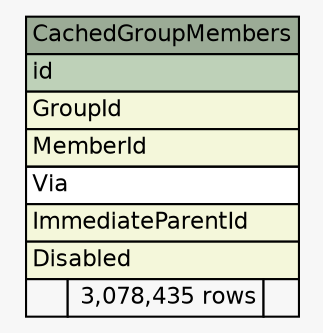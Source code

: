 // dot 2.28.0 on Linux 3.2.21-1.32.6.amzn1.x86_64
// SchemaSpy rev 590
digraph "CachedGroupMembers" {
  graph [
    rankdir="RL"
    bgcolor="#f7f7f7"
    nodesep="0.18"
    ranksep="0.46"
    fontname="Helvetica"
    fontsize="11"
  ];
  node [
    fontname="Helvetica"
    fontsize="11"
    shape="plaintext"
  ];
  edge [
    arrowsize="0.8"
  ];
  "CachedGroupMembers" [
    label=<
    <TABLE BORDER="0" CELLBORDER="1" CELLSPACING="0" BGCOLOR="#ffffff">
      <TR><TD COLSPAN="3" BGCOLOR="#9bab96" ALIGN="CENTER">CachedGroupMembers</TD></TR>
      <TR><TD PORT="id" COLSPAN="3" BGCOLOR="#bed1b8" ALIGN="LEFT">id</TD></TR>
      <TR><TD PORT="GroupId" COLSPAN="3" BGCOLOR="#f4f7da" ALIGN="LEFT">GroupId</TD></TR>
      <TR><TD PORT="MemberId" COLSPAN="3" BGCOLOR="#f4f7da" ALIGN="LEFT">MemberId</TD></TR>
      <TR><TD PORT="Via" COLSPAN="3" ALIGN="LEFT">Via</TD></TR>
      <TR><TD PORT="ImmediateParentId" COLSPAN="3" BGCOLOR="#f4f7da" ALIGN="LEFT">ImmediateParentId</TD></TR>
      <TR><TD PORT="Disabled" COLSPAN="3" BGCOLOR="#f4f7da" ALIGN="LEFT">Disabled</TD></TR>
      <TR><TD ALIGN="LEFT" BGCOLOR="#f7f7f7">  </TD><TD ALIGN="RIGHT" BGCOLOR="#f7f7f7">3,078,435 rows</TD><TD ALIGN="RIGHT" BGCOLOR="#f7f7f7">  </TD></TR>
    </TABLE>>
    URL="tables/CachedGroupMembers.html"
    tooltip="CachedGroupMembers"
  ];
}
